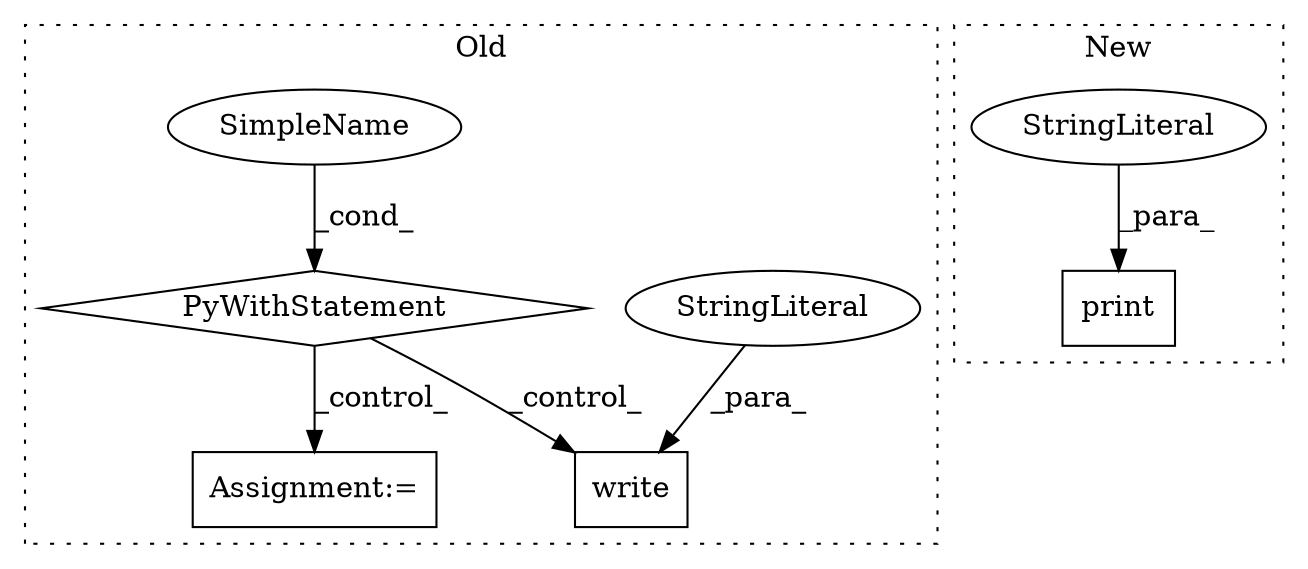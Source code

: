 digraph G {
subgraph cluster0 {
1 [label="write" a="32" s="444,487" l="6,1" shape="box"];
4 [label="StringLiteral" a="45" s="450" l="5" shape="ellipse"];
5 [label="SimpleName" a="42" s="" l="" shape="ellipse"];
6 [label="Assignment:=" a="7" s="403" l="5" shape="box"];
7 [label="PyWithStatement" a="104" s="371,389" l="10,2" shape="diamond"];
label = "Old";
style="dotted";
}
subgraph cluster1 {
2 [label="print" a="32" s="403,434" l="6,1" shape="box"];
3 [label="StringLiteral" a="45" s="409" l="18" shape="ellipse"];
label = "New";
style="dotted";
}
3 -> 2 [label="_para_"];
4 -> 1 [label="_para_"];
5 -> 7 [label="_cond_"];
7 -> 1 [label="_control_"];
7 -> 6 [label="_control_"];
}